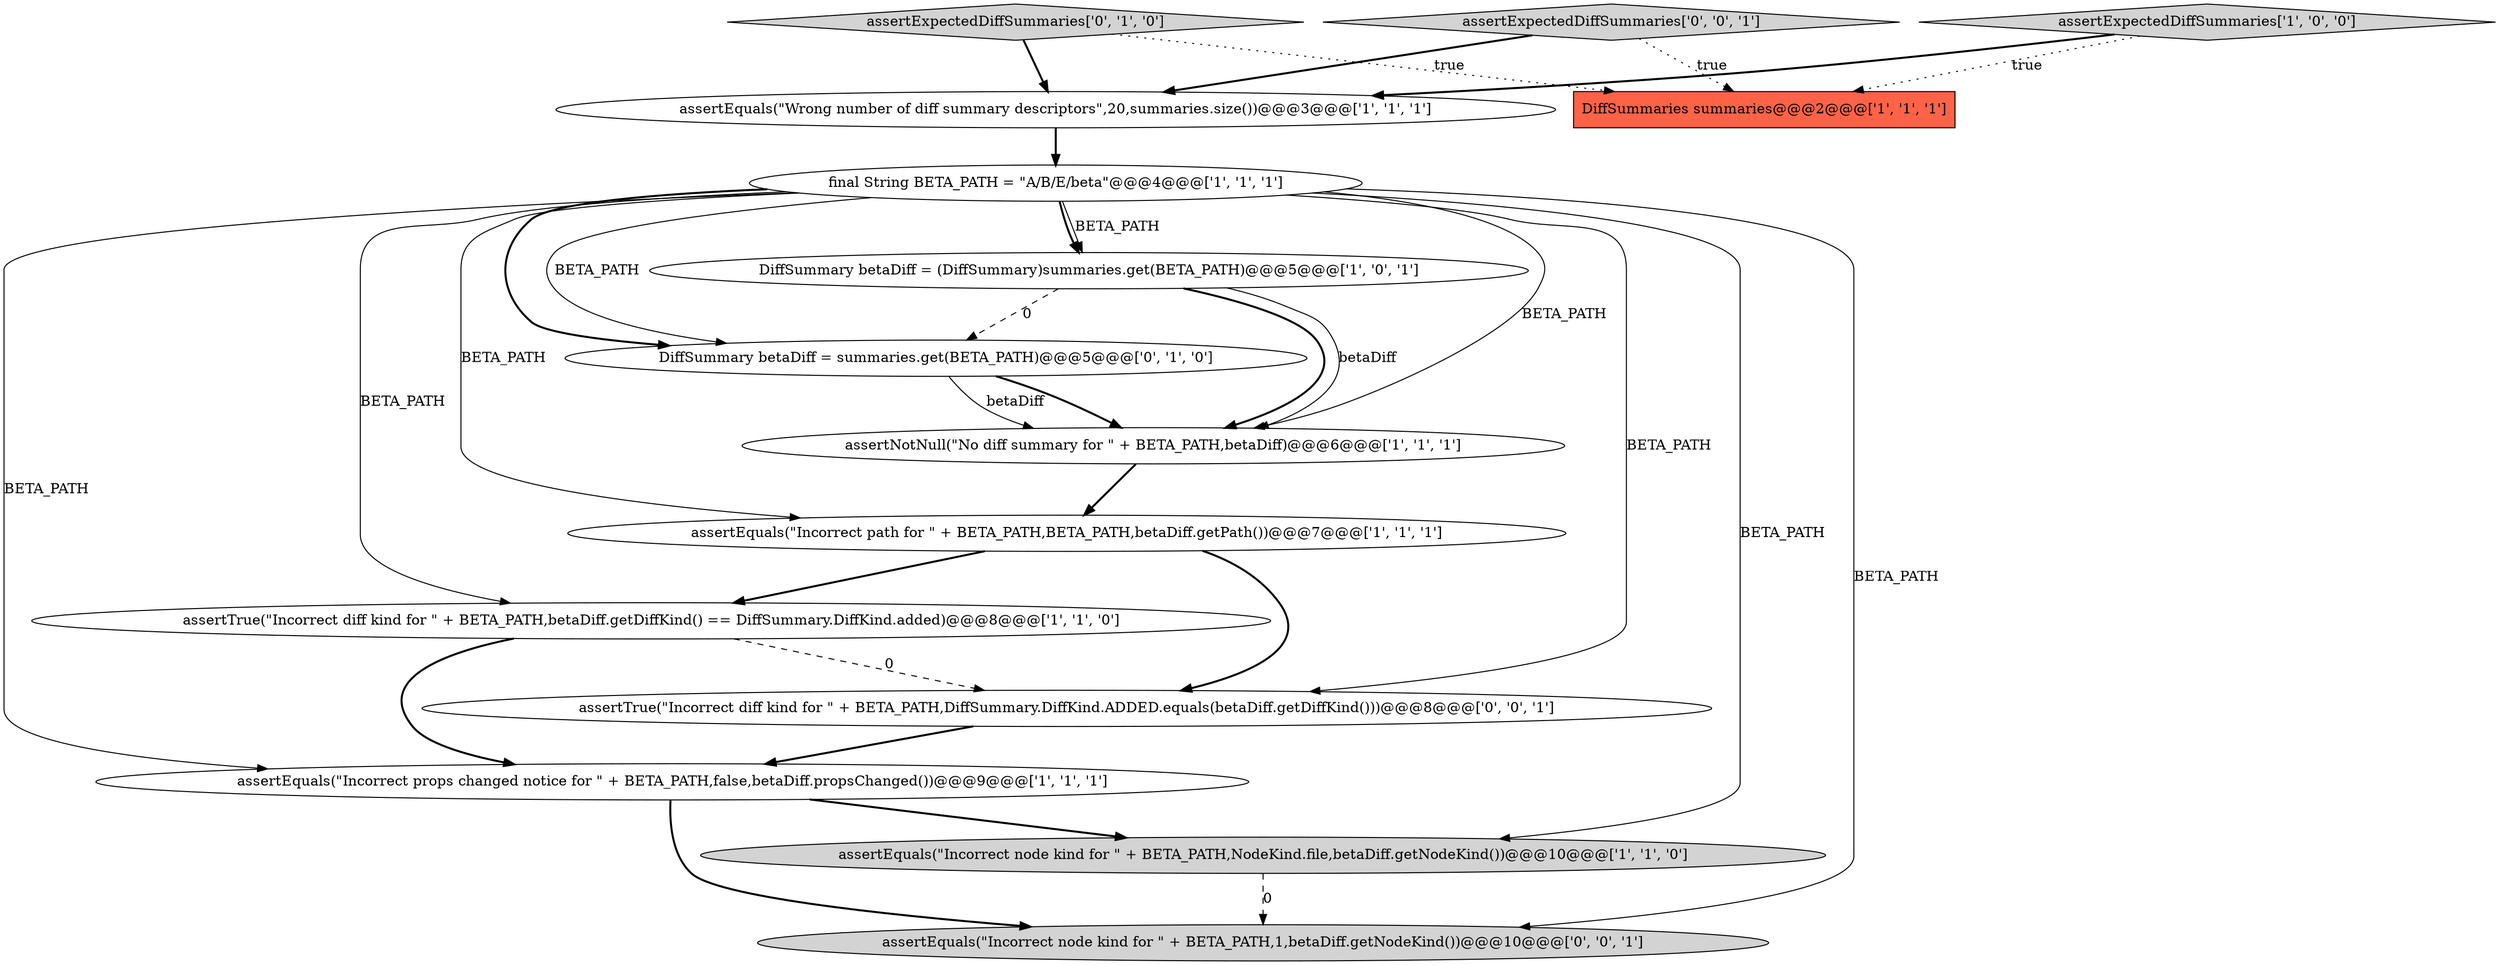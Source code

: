 digraph {
11 [style = filled, label = "assertExpectedDiffSummaries['0', '1', '0']", fillcolor = lightgray, shape = diamond image = "AAA0AAABBB2BBB"];
9 [style = filled, label = "assertEquals(\"Incorrect path for \" + BETA_PATH,BETA_PATH,betaDiff.getPath())@@@7@@@['1', '1', '1']", fillcolor = white, shape = ellipse image = "AAA0AAABBB1BBB"];
0 [style = filled, label = "assertEquals(\"Wrong number of diff summary descriptors\",20,summaries.size())@@@3@@@['1', '1', '1']", fillcolor = white, shape = ellipse image = "AAA0AAABBB1BBB"];
3 [style = filled, label = "DiffSummaries summaries@@@2@@@['1', '1', '1']", fillcolor = tomato, shape = box image = "AAA0AAABBB1BBB"];
12 [style = filled, label = "assertTrue(\"Incorrect diff kind for \" + BETA_PATH,DiffSummary.DiffKind.ADDED.equals(betaDiff.getDiffKind()))@@@8@@@['0', '0', '1']", fillcolor = white, shape = ellipse image = "AAA0AAABBB3BBB"];
6 [style = filled, label = "assertNotNull(\"No diff summary for \" + BETA_PATH,betaDiff)@@@6@@@['1', '1', '1']", fillcolor = white, shape = ellipse image = "AAA0AAABBB1BBB"];
10 [style = filled, label = "DiffSummary betaDiff = summaries.get(BETA_PATH)@@@5@@@['0', '1', '0']", fillcolor = white, shape = ellipse image = "AAA1AAABBB2BBB"];
4 [style = filled, label = "DiffSummary betaDiff = (DiffSummary)summaries.get(BETA_PATH)@@@5@@@['1', '0', '1']", fillcolor = white, shape = ellipse image = "AAA0AAABBB1BBB"];
7 [style = filled, label = "assertEquals(\"Incorrect node kind for \" + BETA_PATH,NodeKind.file,betaDiff.getNodeKind())@@@10@@@['1', '1', '0']", fillcolor = lightgray, shape = ellipse image = "AAA0AAABBB1BBB"];
14 [style = filled, label = "assertEquals(\"Incorrect node kind for \" + BETA_PATH,1,betaDiff.getNodeKind())@@@10@@@['0', '0', '1']", fillcolor = lightgray, shape = ellipse image = "AAA0AAABBB3BBB"];
5 [style = filled, label = "assertExpectedDiffSummaries['1', '0', '0']", fillcolor = lightgray, shape = diamond image = "AAA0AAABBB1BBB"];
13 [style = filled, label = "assertExpectedDiffSummaries['0', '0', '1']", fillcolor = lightgray, shape = diamond image = "AAA0AAABBB3BBB"];
1 [style = filled, label = "assertTrue(\"Incorrect diff kind for \" + BETA_PATH,betaDiff.getDiffKind() == DiffSummary.DiffKind.added)@@@8@@@['1', '1', '0']", fillcolor = white, shape = ellipse image = "AAA0AAABBB1BBB"];
2 [style = filled, label = "final String BETA_PATH = \"A/B/E/beta\"@@@4@@@['1', '1', '1']", fillcolor = white, shape = ellipse image = "AAA0AAABBB1BBB"];
8 [style = filled, label = "assertEquals(\"Incorrect props changed notice for \" + BETA_PATH,false,betaDiff.propsChanged())@@@9@@@['1', '1', '1']", fillcolor = white, shape = ellipse image = "AAA0AAABBB1BBB"];
4->6 [style = bold, label=""];
8->14 [style = bold, label=""];
11->3 [style = dotted, label="true"];
2->4 [style = bold, label=""];
10->6 [style = bold, label=""];
13->0 [style = bold, label=""];
10->6 [style = solid, label="betaDiff"];
5->3 [style = dotted, label="true"];
11->0 [style = bold, label=""];
4->10 [style = dashed, label="0"];
1->8 [style = bold, label=""];
2->10 [style = bold, label=""];
2->1 [style = solid, label="BETA_PATH"];
2->7 [style = solid, label="BETA_PATH"];
6->9 [style = bold, label=""];
2->14 [style = solid, label="BETA_PATH"];
5->0 [style = bold, label=""];
2->6 [style = solid, label="BETA_PATH"];
4->6 [style = solid, label="betaDiff"];
2->12 [style = solid, label="BETA_PATH"];
13->3 [style = dotted, label="true"];
2->10 [style = solid, label="BETA_PATH"];
1->12 [style = dashed, label="0"];
8->7 [style = bold, label=""];
7->14 [style = dashed, label="0"];
0->2 [style = bold, label=""];
2->4 [style = solid, label="BETA_PATH"];
9->1 [style = bold, label=""];
12->8 [style = bold, label=""];
2->9 [style = solid, label="BETA_PATH"];
9->12 [style = bold, label=""];
2->8 [style = solid, label="BETA_PATH"];
}
